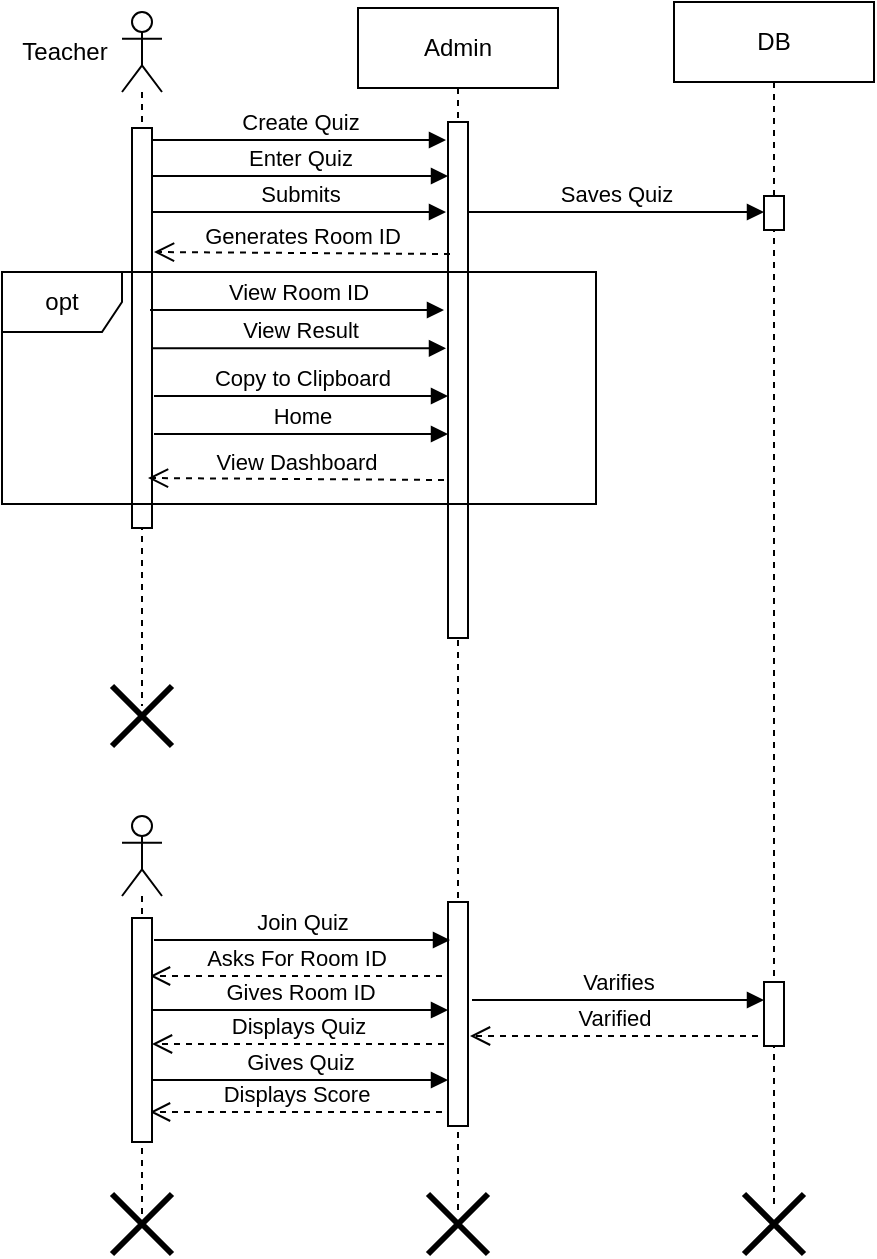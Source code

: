 <mxfile version="23.0.2" type="device">
  <diagram name="Page-1" id="2YBvvXClWsGukQMizWep">
    <mxGraphModel dx="1450" dy="621" grid="0" gridSize="10" guides="1" tooltips="1" connect="1" arrows="1" fold="1" page="0" pageScale="1" pageWidth="850" pageHeight="1100" math="0" shadow="0">
      <root>
        <mxCell id="0" />
        <mxCell id="1" parent="0" />
        <mxCell id="DzmuH9avELXMIIvXB95H-1" value="" style="shape=umlLifeline;perimeter=lifelinePerimeter;whiteSpace=wrap;html=1;container=1;dropTarget=0;collapsible=0;recursiveResize=0;outlineConnect=0;portConstraint=eastwest;newEdgeStyle={&quot;curved&quot;:0,&quot;rounded&quot;:0};participant=umlActor;" parent="1" vertex="1">
          <mxGeometry x="25" y="37" width="20" height="347" as="geometry" />
        </mxCell>
        <mxCell id="JpaTvgJXBN56mBUlhyUK-1" value="" style="html=1;points=[[0,0,0,0,5],[0,1,0,0,-5],[1,0,0,0,5],[1,1,0,0,-5]];perimeter=orthogonalPerimeter;outlineConnect=0;targetShapes=umlLifeline;portConstraint=eastwest;newEdgeStyle={&quot;curved&quot;:0,&quot;rounded&quot;:0};" parent="DzmuH9avELXMIIvXB95H-1" vertex="1">
          <mxGeometry x="5" y="58" width="10" height="200" as="geometry" />
        </mxCell>
        <mxCell id="hzaYRkzp_LopEzToYhyO-2" value="Admin" style="shape=umlLifeline;perimeter=lifelinePerimeter;whiteSpace=wrap;html=1;container=1;dropTarget=0;collapsible=0;recursiveResize=0;outlineConnect=0;portConstraint=eastwest;newEdgeStyle={&quot;curved&quot;:0,&quot;rounded&quot;:0};" parent="1" vertex="1">
          <mxGeometry x="143" y="35" width="100" height="604" as="geometry" />
        </mxCell>
        <mxCell id="JpaTvgJXBN56mBUlhyUK-2" value="" style="html=1;points=[[0,0,0,0,5],[0,1,0,0,-5],[1,0,0,0,5],[1,1,0,0,-5]];perimeter=orthogonalPerimeter;outlineConnect=0;targetShapes=umlLifeline;portConstraint=eastwest;newEdgeStyle={&quot;curved&quot;:0,&quot;rounded&quot;:0};" parent="hzaYRkzp_LopEzToYhyO-2" vertex="1">
          <mxGeometry x="45" y="57" width="10" height="258" as="geometry" />
        </mxCell>
        <mxCell id="DzmuH9avELXMIIvXB95H-17" value="" style="html=1;points=[[0,0,0,0,5],[0,1,0,0,-5],[1,0,0,0,5],[1,1,0,0,-5]];perimeter=orthogonalPerimeter;outlineConnect=0;targetShapes=umlLifeline;portConstraint=eastwest;newEdgeStyle={&quot;curved&quot;:0,&quot;rounded&quot;:0};" parent="hzaYRkzp_LopEzToYhyO-2" vertex="1">
          <mxGeometry x="45" y="447" width="10" height="112" as="geometry" />
        </mxCell>
        <mxCell id="hzaYRkzp_LopEzToYhyO-3" value="DB" style="shape=umlLifeline;perimeter=lifelinePerimeter;whiteSpace=wrap;html=1;container=1;dropTarget=0;collapsible=0;recursiveResize=0;outlineConnect=0;portConstraint=eastwest;newEdgeStyle={&quot;curved&quot;:0,&quot;rounded&quot;:0};" parent="1" vertex="1">
          <mxGeometry x="301" y="32" width="100" height="604" as="geometry" />
        </mxCell>
        <mxCell id="JpaTvgJXBN56mBUlhyUK-10" value="" style="html=1;points=[[0,0,0,0,5],[0,1,0,0,-5],[1,0,0,0,5],[1,1,0,0,-5]];perimeter=orthogonalPerimeter;outlineConnect=0;targetShapes=umlLifeline;portConstraint=eastwest;newEdgeStyle={&quot;curved&quot;:0,&quot;rounded&quot;:0};" parent="hzaYRkzp_LopEzToYhyO-3" vertex="1">
          <mxGeometry x="45" y="97" width="10" height="17" as="geometry" />
        </mxCell>
        <mxCell id="DzmuH9avELXMIIvXB95H-14" value="" style="html=1;points=[[0,0,0,0,5],[0,1,0,0,-5],[1,0,0,0,5],[1,1,0,0,-5]];perimeter=orthogonalPerimeter;outlineConnect=0;targetShapes=umlLifeline;portConstraint=eastwest;newEdgeStyle={&quot;curved&quot;:0,&quot;rounded&quot;:0};" parent="hzaYRkzp_LopEzToYhyO-3" vertex="1">
          <mxGeometry x="45" y="490" width="10" height="32" as="geometry" />
        </mxCell>
        <mxCell id="JpaTvgJXBN56mBUlhyUK-3" value="Create Quiz" style="html=1;verticalAlign=bottom;endArrow=block;curved=0;rounded=0;" parent="1" edge="1">
          <mxGeometry width="80" relative="1" as="geometry">
            <mxPoint x="40" y="101" as="sourcePoint" />
            <mxPoint x="187" y="101" as="targetPoint" />
          </mxGeometry>
        </mxCell>
        <mxCell id="JpaTvgJXBN56mBUlhyUK-6" value="Enter Quiz" style="html=1;verticalAlign=bottom;endArrow=block;curved=0;rounded=0;entryX=0;entryY=0;entryDx=0;entryDy=5;entryPerimeter=0;exitX=1;exitY=0;exitDx=0;exitDy=5;exitPerimeter=0;" parent="1" edge="1">
          <mxGeometry width="80" relative="1" as="geometry">
            <mxPoint x="40" y="119" as="sourcePoint" />
            <mxPoint x="188" y="119" as="targetPoint" />
            <mxPoint as="offset" />
          </mxGeometry>
        </mxCell>
        <mxCell id="JpaTvgJXBN56mBUlhyUK-7" value="Submits" style="html=1;verticalAlign=bottom;endArrow=block;curved=0;rounded=0;exitX=1;exitY=0;exitDx=0;exitDy=5;exitPerimeter=0;" parent="1" edge="1">
          <mxGeometry width="80" relative="1" as="geometry">
            <mxPoint x="40" y="137" as="sourcePoint" />
            <mxPoint x="187" y="137" as="targetPoint" />
          </mxGeometry>
        </mxCell>
        <mxCell id="JpaTvgJXBN56mBUlhyUK-11" value="Saves Quiz" style="html=1;verticalAlign=bottom;endArrow=block;curved=0;rounded=0;entryX=0;entryY=0;entryDx=0;entryDy=5;entryPerimeter=0;exitX=1;exitY=0;exitDx=0;exitDy=5;exitPerimeter=0;" parent="1" edge="1">
          <mxGeometry width="80" relative="1" as="geometry">
            <mxPoint x="198" y="137" as="sourcePoint" />
            <mxPoint x="346" y="137" as="targetPoint" />
            <mxPoint as="offset" />
          </mxGeometry>
        </mxCell>
        <mxCell id="JpaTvgJXBN56mBUlhyUK-13" value="Generates Room ID" style="html=1;verticalAlign=bottom;endArrow=open;dashed=1;endSize=8;curved=0;rounded=0;exitX=0;exitY=1;exitDx=0;exitDy=-5;exitPerimeter=0;entryX=1;entryY=1;entryDx=0;entryDy=-5;entryPerimeter=0;" parent="1" edge="1">
          <mxGeometry relative="1" as="geometry">
            <mxPoint x="189" y="158" as="sourcePoint" />
            <mxPoint x="41" y="157" as="targetPoint" />
          </mxGeometry>
        </mxCell>
        <mxCell id="ceTiRcbH1Ae4_WQJ_M4x-2" value="Join Quiz" style="html=1;verticalAlign=bottom;endArrow=block;curved=0;rounded=0;entryX=0;entryY=0;entryDx=0;entryDy=5;entryPerimeter=0;exitX=1;exitY=0;exitDx=0;exitDy=5;exitPerimeter=0;" parent="1" edge="1">
          <mxGeometry width="80" relative="1" as="geometry">
            <mxPoint x="41" y="501" as="sourcePoint" />
            <mxPoint x="189" y="501" as="targetPoint" />
          </mxGeometry>
        </mxCell>
        <mxCell id="ceTiRcbH1Ae4_WQJ_M4x-3" value="Displays Quiz" style="html=1;verticalAlign=bottom;endArrow=open;dashed=1;endSize=8;curved=0;rounded=0;exitX=0;exitY=1;exitDx=0;exitDy=-5;exitPerimeter=0;" parent="1" edge="1">
          <mxGeometry relative="1" as="geometry">
            <mxPoint x="186" y="553" as="sourcePoint" />
            <mxPoint x="40" y="553" as="targetPoint" />
          </mxGeometry>
        </mxCell>
        <mxCell id="ceTiRcbH1Ae4_WQJ_M4x-4" value="Gives Quiz" style="html=1;verticalAlign=bottom;endArrow=block;curved=0;rounded=0;entryX=0;entryY=0;entryDx=0;entryDy=5;entryPerimeter=0;exitX=1;exitY=0;exitDx=0;exitDy=5;exitPerimeter=0;" parent="1" edge="1">
          <mxGeometry width="80" relative="1" as="geometry">
            <mxPoint x="40" y="571" as="sourcePoint" />
            <mxPoint x="188" y="571" as="targetPoint" />
          </mxGeometry>
        </mxCell>
        <mxCell id="ceTiRcbH1Ae4_WQJ_M4x-7" value="Displays Score" style="html=1;verticalAlign=bottom;endArrow=open;dashed=1;endSize=8;curved=0;rounded=0;exitX=0;exitY=1;exitDx=0;exitDy=-5;exitPerimeter=0;" parent="1" edge="1">
          <mxGeometry relative="1" as="geometry">
            <mxPoint x="185" y="587" as="sourcePoint" />
            <mxPoint x="39" y="587" as="targetPoint" />
          </mxGeometry>
        </mxCell>
        <mxCell id="ceTiRcbH1Ae4_WQJ_M4x-14" value="Asks For Room ID" style="html=1;verticalAlign=bottom;endArrow=open;dashed=1;endSize=8;curved=0;rounded=0;exitX=0;exitY=1;exitDx=0;exitDy=-5;exitPerimeter=0;" parent="1" edge="1">
          <mxGeometry relative="1" as="geometry">
            <mxPoint x="185" y="519" as="sourcePoint" />
            <mxPoint x="39" y="519" as="targetPoint" />
          </mxGeometry>
        </mxCell>
        <mxCell id="ceTiRcbH1Ae4_WQJ_M4x-15" value="Gives Room ID" style="html=1;verticalAlign=bottom;endArrow=block;curved=0;rounded=0;entryX=0;entryY=0;entryDx=0;entryDy=5;entryPerimeter=0;exitX=1;exitY=0;exitDx=0;exitDy=5;exitPerimeter=0;" parent="1" edge="1">
          <mxGeometry width="80" relative="1" as="geometry">
            <mxPoint x="40" y="536" as="sourcePoint" />
            <mxPoint x="188" y="536" as="targetPoint" />
          </mxGeometry>
        </mxCell>
        <mxCell id="ceTiRcbH1Ae4_WQJ_M4x-22" value="" style="shape=umlDestroy;whiteSpace=wrap;html=1;strokeWidth=3;targetShapes=umlLifeline;" parent="1" vertex="1">
          <mxGeometry x="20" y="628" width="30" height="30" as="geometry" />
        </mxCell>
        <mxCell id="ceTiRcbH1Ae4_WQJ_M4x-23" value="" style="shape=umlDestroy;whiteSpace=wrap;html=1;strokeWidth=3;targetShapes=umlLifeline;" parent="1" vertex="1">
          <mxGeometry x="178" y="628" width="30" height="30" as="geometry" />
        </mxCell>
        <mxCell id="ceTiRcbH1Ae4_WQJ_M4x-25" value="" style="shape=umlDestroy;whiteSpace=wrap;html=1;strokeWidth=3;targetShapes=umlLifeline;" parent="1" vertex="1">
          <mxGeometry x="336" y="628" width="30" height="30" as="geometry" />
        </mxCell>
        <mxCell id="DzmuH9avELXMIIvXB95H-4" value="Teacher" style="text;html=1;align=center;verticalAlign=middle;resizable=0;points=[];autosize=1;strokeColor=none;fillColor=none;" parent="1" vertex="1">
          <mxGeometry x="-35" y="44" width="61" height="26" as="geometry" />
        </mxCell>
        <mxCell id="DzmuH9avELXMIIvXB95H-6" value="opt" style="shape=umlFrame;whiteSpace=wrap;html=1;pointerEvents=0;" parent="1" vertex="1">
          <mxGeometry x="-35" y="167" width="297" height="116" as="geometry" />
        </mxCell>
        <mxCell id="DzmuH9avELXMIIvXB95H-7" value="View Room ID" style="html=1;verticalAlign=bottom;endArrow=block;curved=0;rounded=0;exitX=1;exitY=0;exitDx=0;exitDy=5;exitPerimeter=0;" parent="1" edge="1">
          <mxGeometry width="80" relative="1" as="geometry">
            <mxPoint x="39" y="186" as="sourcePoint" />
            <mxPoint x="186" y="186" as="targetPoint" />
          </mxGeometry>
        </mxCell>
        <mxCell id="DzmuH9avELXMIIvXB95H-8" value="View Result" style="html=1;verticalAlign=bottom;endArrow=block;curved=0;rounded=0;exitX=1;exitY=0;exitDx=0;exitDy=5;exitPerimeter=0;" parent="1" edge="1">
          <mxGeometry width="80" relative="1" as="geometry">
            <mxPoint x="40" y="205.16" as="sourcePoint" />
            <mxPoint x="187" y="205.16" as="targetPoint" />
          </mxGeometry>
        </mxCell>
        <mxCell id="DzmuH9avELXMIIvXB95H-9" value="Copy to Clipboard" style="html=1;verticalAlign=bottom;endArrow=block;curved=0;rounded=0;exitX=1;exitY=0;exitDx=0;exitDy=5;exitPerimeter=0;" parent="1" edge="1">
          <mxGeometry width="80" relative="1" as="geometry">
            <mxPoint x="41" y="229" as="sourcePoint" />
            <mxPoint x="188" y="229" as="targetPoint" />
          </mxGeometry>
        </mxCell>
        <mxCell id="DzmuH9avELXMIIvXB95H-10" value="Home" style="html=1;verticalAlign=bottom;endArrow=block;curved=0;rounded=0;exitX=1;exitY=0;exitDx=0;exitDy=5;exitPerimeter=0;" parent="1" edge="1">
          <mxGeometry width="80" relative="1" as="geometry">
            <mxPoint x="41" y="248" as="sourcePoint" />
            <mxPoint x="188" y="248" as="targetPoint" />
          </mxGeometry>
        </mxCell>
        <mxCell id="DzmuH9avELXMIIvXB95H-11" value="View Dashboard" style="html=1;verticalAlign=bottom;endArrow=open;dashed=1;endSize=8;curved=0;rounded=0;exitX=0;exitY=1;exitDx=0;exitDy=-5;exitPerimeter=0;entryX=1;entryY=1;entryDx=0;entryDy=-5;entryPerimeter=0;" parent="1" edge="1">
          <mxGeometry relative="1" as="geometry">
            <mxPoint x="186" y="271" as="sourcePoint" />
            <mxPoint x="38" y="270" as="targetPoint" />
          </mxGeometry>
        </mxCell>
        <mxCell id="DzmuH9avELXMIIvXB95H-12" value="" style="shape=umlLifeline;perimeter=lifelinePerimeter;whiteSpace=wrap;html=1;container=1;dropTarget=0;collapsible=0;recursiveResize=0;outlineConnect=0;portConstraint=eastwest;newEdgeStyle={&quot;curved&quot;:0,&quot;rounded&quot;:0};participant=umlActor;" parent="1" vertex="1">
          <mxGeometry x="25" y="439" width="20" height="202" as="geometry" />
        </mxCell>
        <mxCell id="ceTiRcbH1Ae4_WQJ_M4x-9" value="" style="html=1;points=[[0,0,0,0,5],[0,1,0,0,-5],[1,0,0,0,5],[1,1,0,0,-5]];perimeter=orthogonalPerimeter;outlineConnect=0;targetShapes=umlLifeline;portConstraint=eastwest;newEdgeStyle={&quot;curved&quot;:0,&quot;rounded&quot;:0};" parent="DzmuH9avELXMIIvXB95H-12" vertex="1">
          <mxGeometry x="5" y="51" width="10" height="112" as="geometry" />
        </mxCell>
        <mxCell id="DzmuH9avELXMIIvXB95H-13" value="" style="shape=umlDestroy;whiteSpace=wrap;html=1;strokeWidth=3;targetShapes=umlLifeline;" parent="1" vertex="1">
          <mxGeometry x="20" y="374" width="30" height="30" as="geometry" />
        </mxCell>
        <mxCell id="DzmuH9avELXMIIvXB95H-15" value="Varifies" style="html=1;verticalAlign=bottom;endArrow=block;curved=0;rounded=0;" parent="1" edge="1">
          <mxGeometry x="-0.004" width="80" relative="1" as="geometry">
            <mxPoint x="200" y="531" as="sourcePoint" />
            <mxPoint x="346" y="531" as="targetPoint" />
            <mxPoint as="offset" />
          </mxGeometry>
        </mxCell>
        <mxCell id="DzmuH9avELXMIIvXB95H-16" value="Varified" style="html=1;verticalAlign=bottom;endArrow=open;dashed=1;endSize=8;curved=0;rounded=0;" parent="1" edge="1">
          <mxGeometry relative="1" as="geometry">
            <mxPoint x="343" y="549" as="sourcePoint" />
            <mxPoint x="199" y="549" as="targetPoint" />
          </mxGeometry>
        </mxCell>
      </root>
    </mxGraphModel>
  </diagram>
</mxfile>
